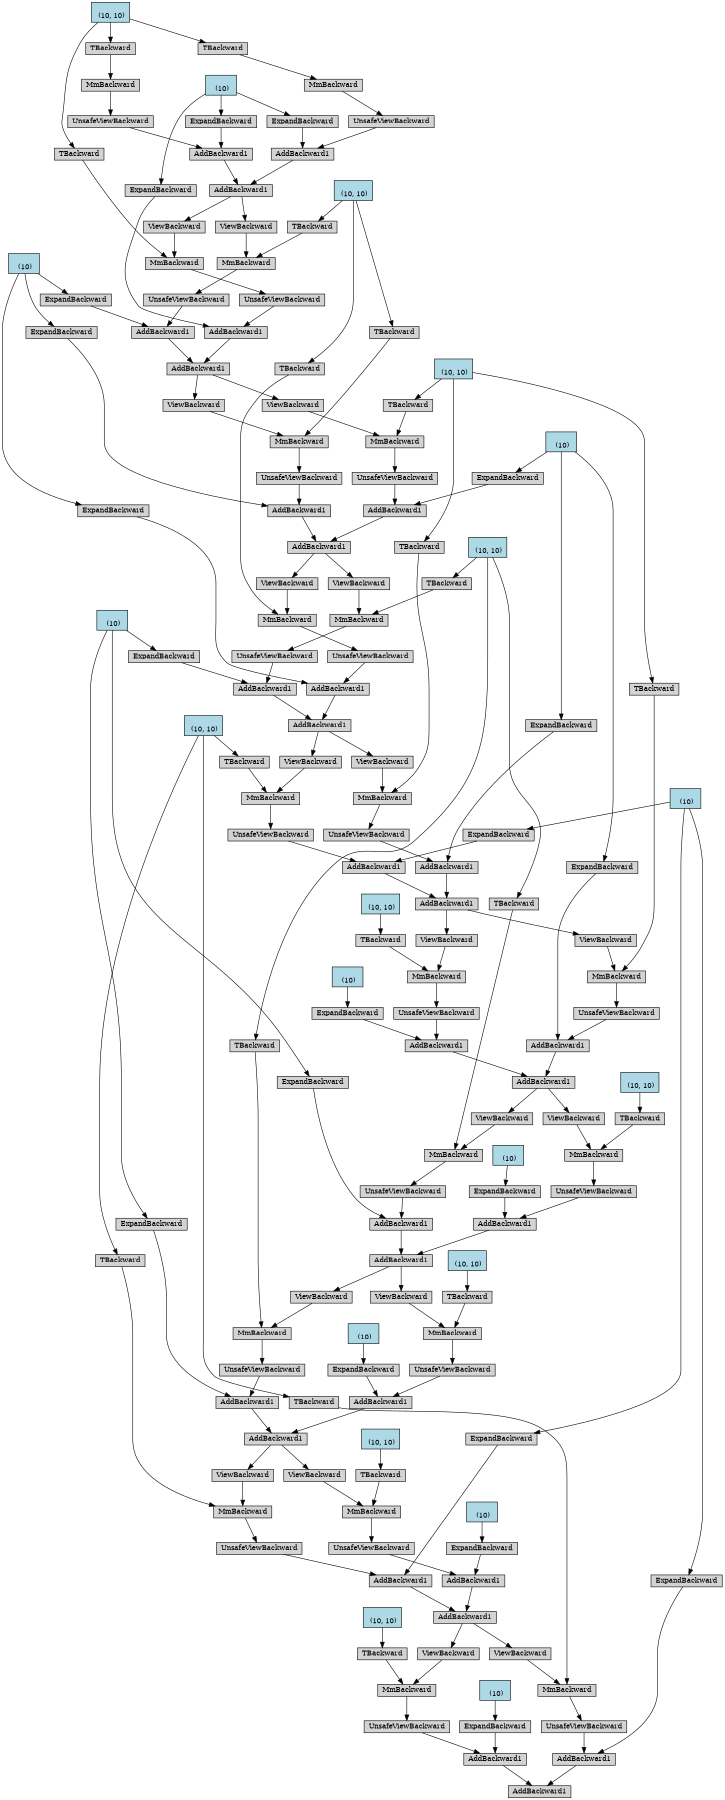 digraph {
	graph [size="12,12"]
	node [align=left fontsize=12 height=0.2 ranksep=0.1 shape=box style=filled]
	4498806152 [label=AddBackward1]
	4498806208 -> 4498806152
	4498806208 [label=AddBackward1]
	4498807440 -> 4498806208
	4498807440 [label=UnsafeViewBackward]
	4498807608 -> 4498807440
	4498807608 [label=MmBackward]
	4498807720 -> 4498807608
	4498807720 [label=ViewBackward]
	4498807888 -> 4498807720
	4498807888 [label=AddBackward1]
	4498808000 -> 4498807888
	4498808000 [label=AddBackward1]
	4498808168 -> 4498808000
	4498808168 [label=UnsafeViewBackward]
	4498808336 -> 4498808168
	4498808336 [label=MmBackward]
	4498808448 -> 4498808336
	4498808448 [label=ViewBackward]
	4498808616 -> 4498808448
	4498808616 [label=AddBackward1]
	4498808728 -> 4498808616
	4498808728 [label=AddBackward1]
	4498841728 -> 4498808728
	4498841728 [label=UnsafeViewBackward]
	4498841896 -> 4498841728
	4498841896 [label=MmBackward]
	4498842008 -> 4498841896
	4498842008 [label=ViewBackward]
	4498135752 -> 4498842008
	4498135752 [label=AddBackward1]
	4498137040 -> 4498135752
	4498137040 [label=AddBackward1]
	4497528368 -> 4498137040
	4497528368 [label=UnsafeViewBackward]
	4493782600 -> 4497528368
	4493782600 [label=MmBackward]
	4498305264 -> 4493782600
	4498305264 [label=ViewBackward]
	4498305096 -> 4498305264
	4498305096 [label=AddBackward1]
	4498305992 -> 4498305096
	4498305992 [label=AddBackward1]
	4498306160 -> 4498305992
	4498306160 [label=UnsafeViewBackward]
	4498305544 -> 4498306160
	4498305544 [label=MmBackward]
	4498305600 -> 4498305544
	4498305600 [label=ViewBackward]
	4498305824 -> 4498305600
	4498305824 [label=AddBackward1]
	4498305880 -> 4498305824
	4498305880 [label=AddBackward1]
	4430587272 -> 4498305880
	4430587272 [label=UnsafeViewBackward]
	4448614384 -> 4430587272
	4448614384 [label=MmBackward]
	4448614160 -> 4448614384
	4448614160 [label=ViewBackward]
	4448612536 -> 4448614160
	4448612536 [label=AddBackward1]
	4448614048 -> 4448612536
	4448614048 [label=AddBackward1]
	4448614440 -> 4448614048
	4448614440 [label=UnsafeViewBackward]
	4448613096 -> 4448614440
	4448613096 [label=MmBackward]
	4418458400 -> 4448613096
	4418458400 [label=ViewBackward]
	4448603216 -> 4418458400
	4448603216 [label=AddBackward1]
	4448602152 -> 4448603216
	4448602152 [label=AddBackward1]
	4448603384 -> 4448602152
	4448603384 [label=UnsafeViewBackward]
	4448603944 -> 4448603384
	4448603944 [label=MmBackward]
	4448603776 -> 4448603944
	4448603776 [label=ViewBackward]
	4448603552 -> 4448603776
	4448603552 [label=AddBackward1]
	4448602992 -> 4448603552
	4448602992 [label=AddBackward1]
	4448603104 -> 4448602992
	4448603104 [label=UnsafeViewBackward]
	4448603720 -> 4448603104
	4448603720 [label=MmBackward]
	4448603440 -> 4448603720
	4448603440 [label=ViewBackward]
	4448602712 -> 4448603440
	4448602712 [label=AddBackward1]
	4448602768 -> 4448602712
	4448602768 [label=AddBackward1]
	4448602824 -> 4448602768
	4448602824 [label=UnsafeViewBackward]
	4448602320 -> 4448602824
	4448602320 [label=MmBackward]
	4448602544 -> 4448602320
	4448602544 [label=TBackward]
	4498842232 -> 4448602544
	4498842232 [label="
 (10, 10)" fillcolor=lightblue]
	4448601984 -> 4448602768
	4448601984 [label=ExpandBackward]
	4448602432 -> 4448601984
	4448602432 [label="
 (10)" fillcolor=lightblue]
	4448603328 -> 4448602712
	4448603328 [label=AddBackward1]
	4448602936 -> 4448603328
	4448602936 [label=UnsafeViewBackward]
	4498842288 -> 4448602936
	4498842288 [label=MmBackward]
	4498842456 -> 4498842288
	4498842456 [label=TBackward]
	4498842232 -> 4498842456
	4498842176 -> 4448603328
	4498842176 [label=ExpandBackward]
	4448602432 -> 4498842176
	4448603664 -> 4448603720
	4448603664 [label=TBackward]
	4498842232 -> 4448603664
	4448602600 -> 4448602992
	4448602600 [label=ExpandBackward]
	4448602432 -> 4448602600
	4448601592 -> 4448603552
	4448601592 [label=AddBackward1]
	4448603832 -> 4448601592
	4448603832 [label=UnsafeViewBackward]
	4448602656 -> 4448603832
	4448602656 [label=MmBackward]
	4498842400 -> 4448602656
	4498842400 [label=ViewBackward]
	4448602712 -> 4498842400
	4498842344 -> 4448602656
	4498842344 [label=TBackward]
	4498842568 -> 4498842344
	4498842568 [label="
 (10, 10)" fillcolor=lightblue]
	4448603496 -> 4448601592
	4448603496 [label=ExpandBackward]
	4448601704 -> 4448603496
	4448601704 [label="
 (10)" fillcolor=lightblue]
	4448604000 -> 4448603944
	4448604000 [label=TBackward]
	4498842568 -> 4448604000
	4448603888 -> 4448602152
	4448603888 [label=ExpandBackward]
	4448601704 -> 4448603888
	4448601816 -> 4448603216
	4448601816 [label=AddBackward1]
	4448604056 -> 4448601816
	4448604056 [label=UnsafeViewBackward]
	4448602880 -> 4448604056
	4448602880 [label=MmBackward]
	4448603272 -> 4448602880
	4448603272 [label=ViewBackward]
	4448603552 -> 4448603272
	4498842512 -> 4448602880
	4498842512 [label=TBackward]
	4498842624 -> 4498842512
	4498842624 [label="
 (10, 10)" fillcolor=lightblue]
	4448603608 -> 4448601816
	4448603608 [label=ExpandBackward]
	4448603048 -> 4448603608
	4448603048 [label="
 (10)" fillcolor=lightblue]
	4448601928 -> 4448613096
	4448601928 [label=TBackward]
	4498842568 -> 4448601928
	4448612424 -> 4448614048
	4448612424 [label=ExpandBackward]
	4448601704 -> 4448612424
	4448613208 -> 4448612536
	4448613208 [label=AddBackward1]
	4448612648 -> 4448613208
	4448612648 [label=UnsafeViewBackward]
	4448602096 -> 4448612648
	4448602096 [label=MmBackward]
	4448604112 -> 4448602096
	4448604112 [label=ViewBackward]
	4448603216 -> 4448604112
	4498842736 -> 4448602096
	4498842736 [label=TBackward]
	4498842680 -> 4498842736
	4498842680 [label="
 (10, 10)" fillcolor=lightblue]
	4448612480 -> 4448613208
	4448612480 [label=ExpandBackward]
	4448602376 -> 4448612480
	4448602376 [label="
 (10)" fillcolor=lightblue]
	4448614216 -> 4448614384
	4448614216 [label=TBackward]
	4498842624 -> 4448614216
	4446924360 -> 4498305880
	4446924360 [label=ExpandBackward]
	4448603048 -> 4446924360
	4498305768 -> 4498305824
	4498305768 [label=AddBackward1]
	4448613768 -> 4498305768
	4448613768 [label=UnsafeViewBackward]
	4448613880 -> 4448613768
	4448613880 [label=MmBackward]
	4448602040 -> 4448613880
	4448602040 [label=ViewBackward]
	4448612536 -> 4448602040
	4498842848 -> 4448613880
	4498842848 [label=TBackward]
	4498842792 -> 4498842848
	4498842792 [label="
 (10, 10)" fillcolor=lightblue]
	4448614104 -> 4498305768
	4448614104 [label=ExpandBackward]
	4448614328 -> 4448614104
	4448614328 [label="
 (10)" fillcolor=lightblue]
	4498305488 -> 4498305544
	4498305488 [label=TBackward]
	4498842624 -> 4498305488
	4498306216 -> 4498305992
	4498306216 [label=ExpandBackward]
	4448603048 -> 4498306216
	4498306048 -> 4498305096
	4498306048 [label=AddBackward1]
	4498305432 -> 4498306048
	4498305432 [label=UnsafeViewBackward]
	4498305936 -> 4498305432
	4498305936 [label=MmBackward]
	4448612592 -> 4498305936
	4448612592 [label=ViewBackward]
	4498305824 -> 4448612592
	4498842960 -> 4498305936
	4498842960 [label=TBackward]
	4498842904 -> 4498842960
	4498842904 [label="
 (10, 10)" fillcolor=lightblue]
	4498305656 -> 4498306048
	4498305656 [label=ExpandBackward]
	4451454312 -> 4498305656
	4451454312 [label="
 (10)" fillcolor=lightblue]
	4498305320 -> 4493782600
	4498305320 [label=TBackward]
	4498842680 -> 4498305320
	4497635312 -> 4498137040
	4497635312 [label=ExpandBackward]
	4448602376 -> 4497635312
	4498136984 -> 4498135752
	4498136984 [label=AddBackward1]
	4493782544 -> 4498136984
	4493782544 [label=UnsafeViewBackward]
	4498305152 -> 4493782544
	4498305152 [label=MmBackward]
	4498305712 -> 4498305152
	4498305712 [label=ViewBackward]
	4498305096 -> 4498305712
	4498843072 -> 4498305152
	4498843072 [label=TBackward]
	4498843016 -> 4498843072
	4498843016 [label="
 (10, 10)" fillcolor=lightblue]
	4498305208 -> 4498136984
	4498305208 [label=ExpandBackward]
	4498306104 -> 4498305208
	4498306104 [label="
 (10)" fillcolor=lightblue]
	4498842064 -> 4498841896
	4498842064 [label=TBackward]
	4498842680 -> 4498842064
	4498841784 -> 4498808728
	4498841784 [label=ExpandBackward]
	4448602376 -> 4498841784
	4498808784 -> 4498808616
	4498808784 [label=AddBackward1]
	4498136928 -> 4498808784
	4498136928 [label=UnsafeViewBackward]
	4498841840 -> 4498136928
	4498841840 [label=MmBackward]
	4498842120 -> 4498841840
	4498842120 [label=ViewBackward]
	4498135752 -> 4498842120
	4498843184 -> 4498841840
	4498843184 [label=TBackward]
	4498843128 -> 4498843184
	4498843128 [label="
 (10, 10)" fillcolor=lightblue]
	4498136760 -> 4498808784
	4498136760 [label=ExpandBackward]
	4498841952 -> 4498136760
	4498841952 [label="
 (10)" fillcolor=lightblue]
	4498808504 -> 4498808336
	4498808504 [label=TBackward]
	4498842792 -> 4498808504
	4498808224 -> 4498808000
	4498808224 [label=ExpandBackward]
	4448614328 -> 4498808224
	4498808056 -> 4498807888
	4498808056 [label=AddBackward1]
	4498808280 -> 4498808056
	4498808280 [label=UnsafeViewBackward]
	4498808672 -> 4498808280
	4498808672 [label=MmBackward]
	4498841672 -> 4498808672
	4498841672 [label=ViewBackward]
	4498808616 -> 4498841672
	4498843296 -> 4498808672
	4498843296 [label=TBackward]
	4498843240 -> 4498843296
	4498843240 [label="
 (10, 10)" fillcolor=lightblue]
	4498808392 -> 4498808056
	4498808392 [label=ExpandBackward]
	4498305376 -> 4498808392
	4498305376 [label="
 (10)" fillcolor=lightblue]
	4498807776 -> 4498807608
	4498807776 [label=TBackward]
	4498842792 -> 4498807776
	4498807496 -> 4498806208
	4498807496 [label=ExpandBackward]
	4448614328 -> 4498807496
	4498806824 -> 4498806152
	4498806824 [label=AddBackward1]
	4498807552 -> 4498806824
	4498807552 [label=UnsafeViewBackward]
	4498807944 -> 4498807552
	4498807944 [label=MmBackward]
	4498808560 -> 4498807944
	4498808560 [label=ViewBackward]
	4498807888 -> 4498808560
	4498843408 -> 4498807944
	4498843408 [label=TBackward]
	4498843352 -> 4498843408
	4498843352 [label="
 (10, 10)" fillcolor=lightblue]
	4498807664 -> 4498806824
	4498807664 [label=ExpandBackward]
	4498808112 -> 4498807664
	4498808112 [label="
 (10)" fillcolor=lightblue]
}

